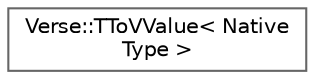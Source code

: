 digraph "Graphical Class Hierarchy"
{
 // INTERACTIVE_SVG=YES
 // LATEX_PDF_SIZE
  bgcolor="transparent";
  edge [fontname=Helvetica,fontsize=10,labelfontname=Helvetica,labelfontsize=10];
  node [fontname=Helvetica,fontsize=10,shape=box,height=0.2,width=0.4];
  rankdir="LR";
  Node0 [id="Node000000",label="Verse::TToVValue\< Native\lType \>",height=0.2,width=0.4,color="grey40", fillcolor="white", style="filled",URL="$d1/d43/structVerse_1_1TToVValue_3_01NativeType_01_4.html",tooltip=" "];
}
